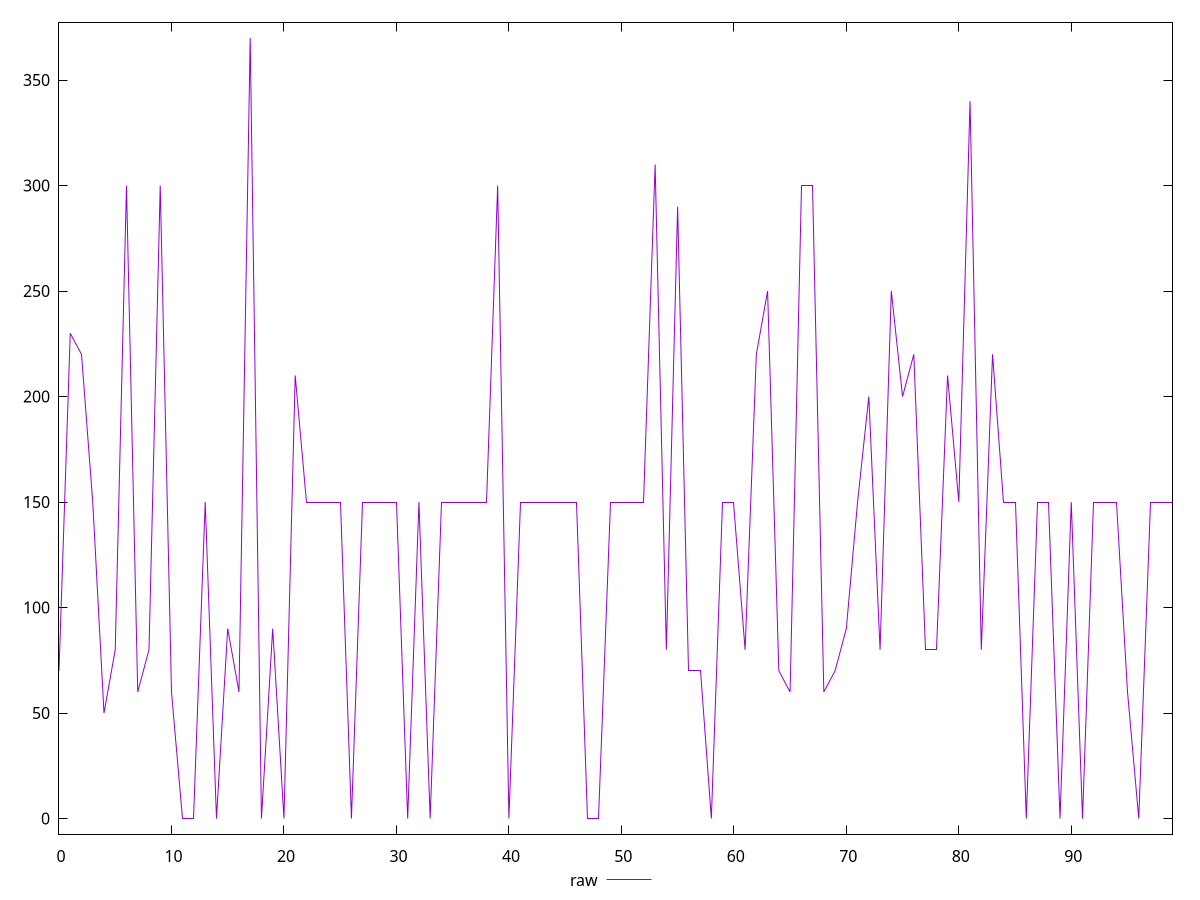 reset

$raw <<EOF
0 70
1 230
2 220
3 150
4 50
5 80
6 300
7 60
8 80
9 300
10 60
11 0
12 0
13 150
14 0
15 90
16 60
17 370
18 0
19 90
20 0
21 210
22 150
23 150
24 150
25 150
26 0
27 150
28 150
29 150
30 150
31 0
32 150
33 0
34 150
35 150
36 150
37 150
38 150
39 300
40 0
41 150
42 150
43 150
44 150
45 150
46 150
47 0
48 0
49 150
50 150
51 150
52 150
53 310
54 80
55 290
56 70
57 70
58 0
59 150
60 150
61 80
62 220
63 250
64 70
65 60
66 300
67 300
68 60
69 70
70 90
71 150
72 200
73 80
74 250
75 200
76 220
77 80
78 80
79 210
80 150
81 340
82 80
83 220
84 150
85 150
86 0
87 150
88 150
89 0
90 150
91 0
92 150
93 150
94 150
95 60
96 0
97 150
98 150
99 150
EOF

set key outside below
set xrange [0:99]
set yrange [-7.4:377.4]
set trange [-7.4:377.4]
set terminal svg size 640, 500 enhanced background rgb 'white'
set output "reprap/unused-css-rules/samples/pages+cached+noexternal+nomedia/raw/values.svg"

plot $raw title "raw" with line

reset
